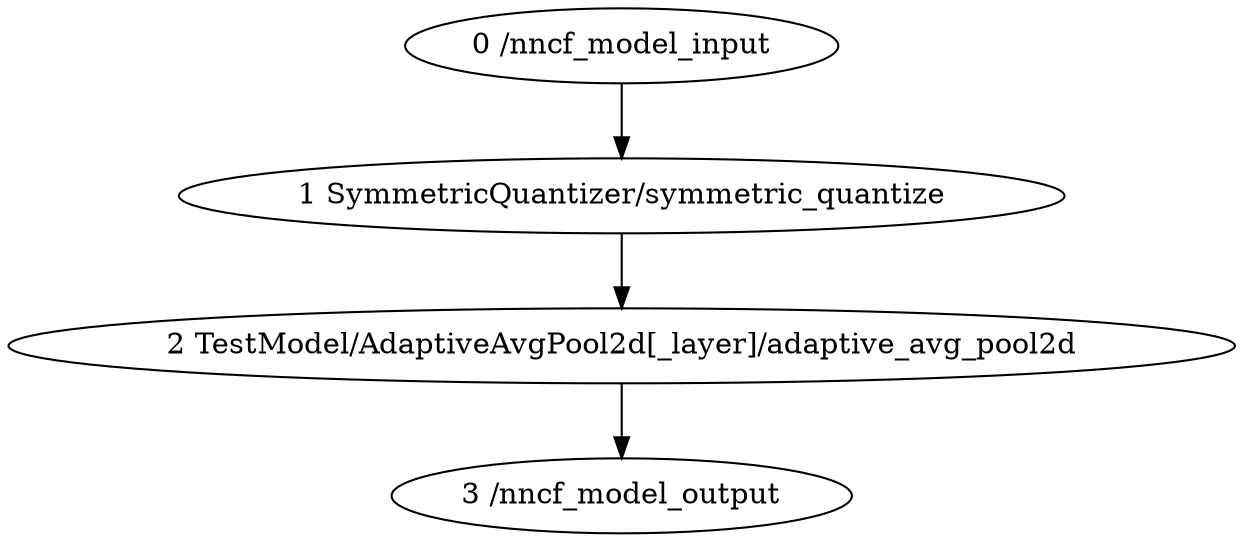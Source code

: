 strict digraph  {
"0 /nncf_model_input" [id=0, scope="", type=nncf_model_input];
"1 SymmetricQuantizer/symmetric_quantize" [id=1, scope=SymmetricQuantizer, type=symmetric_quantize];
"2 TestModel/AdaptiveAvgPool2d[_layer]/adaptive_avg_pool2d" [id=2, scope="TestModel/AdaptiveAvgPool2d[_layer]", type=adaptive_avg_pool2d];
"3 /nncf_model_output" [id=3, scope="", type=nncf_model_output];
"0 /nncf_model_input" -> "1 SymmetricQuantizer/symmetric_quantize";
"1 SymmetricQuantizer/symmetric_quantize" -> "2 TestModel/AdaptiveAvgPool2d[_layer]/adaptive_avg_pool2d";
"2 TestModel/AdaptiveAvgPool2d[_layer]/adaptive_avg_pool2d" -> "3 /nncf_model_output";
}
